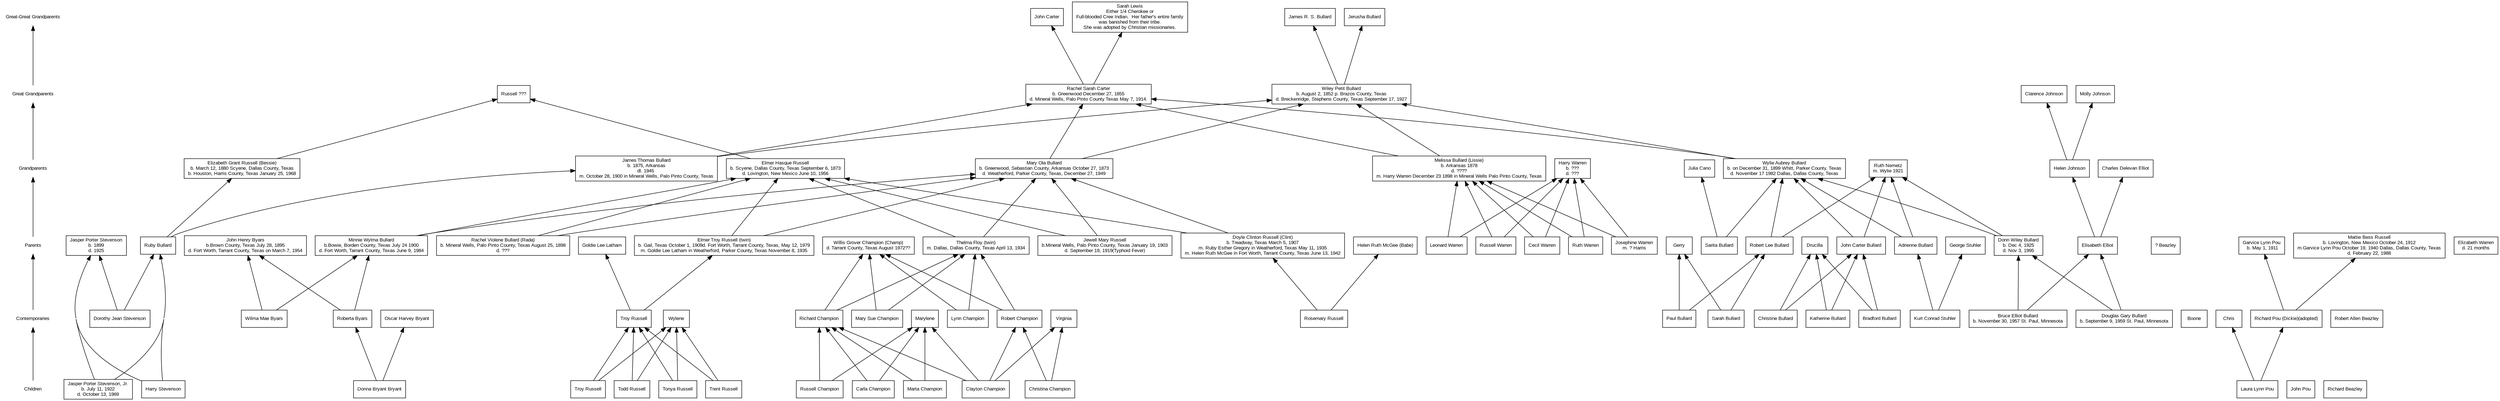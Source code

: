 //Header
digraph G {
node [shape=box,fontname="Arial",fontsize="10"];
edge [fontname="Arial",fontsize="8"];
ranksep=1.5;
rankdir=BT;
concentrate=true;

//Ranking Enumeration
node [shape=plaintext,fontname="Arial",fontsize="10"];
{ "Children" -> "Contemporaries" -> "Parents" -> "Grandparents" -> "Great Grandparents" -> "Great-Great Grandparents" }

//Declarations
Adrienne_Stuhler [label="Adrienne Bullard" shape=null color="null"];
Beazley [label="? Beazley" shape=null color="null"];
Boone [label="Boone" shape=null color="null"];
Bradford_Bullard [label="Bradford Bullard" shape=null color="null"];
Carla_Champion [label="Carla Champion" shape=null color="null"];
Cecil_Warren [label="Cecil Warren" shape=null color="null"];
Charles_Delevan_Elliot [label="Charles Delevan Elliot" shape=null color="null"];
Chris [label="Chris" shape=null color="null"];
Christina_Champion [label="Christina Champion" shape=null color="null"];
Christine_Bullard [label="Christine Bullard" shape=null color="null"];
Clarence_Johnson [label="Clarence Johnson" shape=null color="null"];
Clayton_Champion [label="Clayton Champion" shape=null color="null"];
Donna_Bryant [label="Donna Bryant Bryant" shape=null color="null"];
Dorothy_Jean_Stevenson [label="Dorothy Jean Stevenson" shape=null color="null"];
Doyle_Clinton_Russell [label="Doyle Clinton Russell (Clint)\nb. Treadway, Texas March 5, 1907\nm. Ruby Esther Gregory in Weatherford, Texas May 11, 1935\nm. Helen Ruth McGee in Fort Worth, Tarrant County, Texas June 13, 1942" shape=null color="null"];
Drucilla [label="Drucilla" shape=null color="null"];
Elizabeth_Grant_Russell [label="Elizabeth Grant Russell (Bessie)\nb. March 12, 1880 Scyene, Dallas County, Texas\nb. Houston, Harris County, Texas January 25, 1968" shape=null color="null"];
Elizabeth_Warren [label="Elizabeth Warren\nd. 21 months" shape=null color="null"];
Elmer_Hasque_Russell [label="Elmer Hasque Russell\nb. Scyene, Dallas County, Texas September 6, 1873\nd. Lovington, New Mexico June 10, 1956" shape=null color="null"];
Elmer_Troy_Russell [label="Elmer Troy Russell (twin)\nb. Gail, Texas October 1, 1909\d. Fort Worth, Tarrant County, Texas, May 12, 1979\nm. Goldie Lee Latham in Weatherford, Parker County, Texas November 8, 1935" shape=null color="null"];
Garvice_Lynn_Pou [label="Garvice Lynn Pou\n b. May 1, 1911" shape=null color="null"];
George_Stuhler [label="George Stuhler" shape=null color="null"];
Geraldine [label="Gerry" shape=null color="null"];
Goldie_Lee_Latham [label="Goldie Lee Latham" shape=null color="null"];
Harry_Stevenson [label="Harry Stevenson" shape=null color="null"];
Harry_Warren [label="Harry Warren\nb. ???\nd. ???" shape=null color="null"];
Helen_Johnson [label="Helen Johnson" shape=null color="null"];
Helen_Ruth_McGee [label="Helen Ruth McGee (Babe)" shape=null color="null"];
James_Bullard [label="James R. S. Bullard" shape=null color="null"];
James_Thomas_Bullard [label="James Thomas Bullard\nb. 1875, Arkansas\ndl. 1945 \nm. October 28, 1900 in Mineral Wells, Palo Pinto County, Texas" shape=null color="null"];
Jasper_Porter_Stevenson [label="Jasper Porter Stevenson\nb. 1899\nd. 1925" shape=null color="null"];
Jasper_Porter_Stevenson_Jr [label="Jasper Porter Stevenson, Jr.\nb. July 11, 1922\nd. October 13, 1969" shape=null color="null"];
Jerusha_Bullard [label="Jerusha Bullard" shape=null color="null"];
Jewell_Mary [label="Jewell Mary Russell\nb.Mineral Wells, Palo Pinto County, Texas January 19, 1903\nd. September 19, 1919(Typhoid Fever)" shape=null color="null"];
John_Carter [label="John Carter" shape=null color="null"];
John_Carter_Bullard [label="John Carter Bullard" shape=null color="null"];
John_Henry_Byars [label="John Henry Byars\nb.Brown County, Texas July 28, 1895\nd. Fort Worth, Tarrant County, Texas on March 7, 1954" shape=null color="null"];
John_Pou [label="John Pou" shape=null color="null"];
Josephine_Warren [label="Josephine Warren\nm. ? Harris" shape=null color="null"];
Julia_Cano [label="Julia Cano" shape=null color="null"];
Katherine_Bullard [label="Katherine Bullard" shape=null color="null"];
Kurt_Stuhler [label="Kurt Conrad Stuhler" shape=null color="null"];
Laura_Lynn_Pou [label="Laura Lynn Pou" shape=null color="null"];
Leonard_Warren [label="Leonard Warren" shape=null color="null"];
Lynn_Champion [label="Lynn Champion" shape=null color="null"];
Marta_Champion [label="Marta Champion" shape=null color="null"];
Mary_Ola_Bullard [label="Mary Ola Bullard\nb. Greenwood, Sebastian County, Arkansas October 27, 1873\nd. Weatherford, Parker County, Texas, December 27, 1949" shape=null color="null"];
Mary_Sue_Champion [label="Mary Sue Champion" shape=null color="null"];
Marylene [label="Marylene" shape=null color="null"];
Mattie_Bess_Russell [label="Mattie Bess Russell\nb. Lovington, New Mexico October 24, 1912\nm.Garvice Lynn Pou October 19, 1940 Dallas, Dallas County, Texas\nd. February 22, 1988" shape=null color="null"];
Melissa_Bullard [label="Melissa Bullard (Lissie)\nb. Arkansas 1878\nd. ????\nm. Harry Warren December 23 1898 in Mineral Wells Palo Pinto County, Texas" shape=null color="null"];
Minnie_Wylma_Russell [label="Minnie Wylma Bullard\nb.Bowie, Borden County, Texas July 24 1900\nd. Fort Worth, Tarrant County, Texas June 9, 1984" shape=null color="null"];
Molly_Johnson [label="Molly Johnson" shape=null color="null"];
Oscar_Harvey_Bryant [label="Oscar Harvey Bryant" shape=null color="null"];
Paul_Bullard [label="Paul Bullard" shape=null color="null"];
Rachel_Sarah_Carter [label="Rachel Sarah Carter\nb. Greenwood December 27, 1855\nd. Mineral Wells, Palo Pinto County Texas May 7, 1914." shape=null color="null"];
Rachel_Violene_Russell [label="Rachel Violene Bullard (Rada)\nb. Mineral Wells, Palo Pinto County, Texas August 25, 1898\nd. ???" shape=null color="null"];
Richard_Beazley [label="Richard Beazley" shape=null color="null"];
Richard_Champion [label="Richard Champion" shape=null color="null"];
Richard_Pou [label="Richard Pou (Dickie)(adopted)" shape=null color="null"];
Robert_Allen_Beazley [label="Robert Allen Beazley" shape=null color="null"];
Robert_Champion [label="Robert Champion" shape=null color="null"];
Robert_Lee_Bullard [label="Robert Lee Bullard" shape=null color="null"];
Roberta_Byars [label="Roberta Byars" shape=null color="null"];
Rosemary_Russell [label="Rosemary Russell" shape=null color="null"];
Ruby_Bullard [label="Ruby Bullard" shape=null color="null"];
Russell [label="Russell ???" shape=null color="null"];
Russell_Champion [label="Russell Champion" shape=null color="null"];
Russell_Warren [label="Russell Warren" shape=null color="null"];
Ruth_Nemetz [label="Ruth Nemetz\nm. Wylie 1921" shape=null color="null"];
Ruth_Warren [label="Ruth Warren" shape=null color="null"];
Sarah_Bullard [label="Sarah Bullard" shape=null color="null"];
Sarah_Lewis [label="Sarah Lewis\nEither 1/4 Cherokee or\nFull-blooded Cree Indian.  Her father's entire family\nwas banished from their tribe.\nShe was adopted by Christian missionaries." shape=null color="null"];
Sarita_Bullard [label="Sarita Bullard" shape=null color="null"];
Thelma_Floy_Russell [label="Thelma Floy (twin)\nm. Dallas, Dallas County, Texas April 13, 1934" shape=null color="null"];
Todd_Russell [label="Todd Russell" shape=null color="null"];
Tonya_Russell [label="Tonya Russell" shape=null color="null"];
Trent_Russell [label="Trent Russell" shape=null color="null"];
Troy_Russell [label="Troy Russell" shape=null color="null"];
Troy_Russell_II [label="Troy Russell" shape=null color="null"];
Virginia [label="Virginia" shape=null color="null"];
Wiley_Petit_Bullard [label="Wiley Petit Bullard\nb. August 2, 1852 p. Brazos County, Texas\nd. Breckenridge, Stephens County, Texas September 17, 1927" shape=null color="null"];
Willis_Grover_Champion [label="Willis Grover Champion (Champ)\nd. Tarrant County, Texas August 1972??" shape=null color="null"];
Wilma_Mae_Byars [label="Wilma Mae Byars" shape=null color="null"];
Wylene [label="Wylene" shape=null color="null"];
Wylie_Aubrey_Bullard [label="Wylie Aubrey Bullard\nb. on December 31, 1899 Whitt, Parker County, Texas\nd. November 17 1982 Dallas, Dallas County, Texas" shape=null color="null"];
bruce_bullard [label="Bruce Elliot Bullard\nb. November 30, 1957 St. Paul, Minnesota" shape=null color="null"];
donn_bullard [label="Donn Wiley Bullard\nb. Dec 4, 1925\nd. Nov 3, 1995" shape=null color="null"];
douglas_bullard [label="Douglas Gary Bullard\nb. September 9, 1959 St. Paul, Minnesota" shape=null color="null"];
elisabeth_elliot [label="Elisabeth Elliot" shape=null color="null"];


//Ranking groupings
{ rank = same; "Children"; "Carla_Champion"; "Christina_Champion"; "Clayton_Champion"; "Donna_Bryant"; "Harry_Stevenson"; "Jasper_Porter_Stevenson_Jr"; "John_Pou"; "Laura_Lynn_Pou"; "Marta_Champion"; "Richard_Beazley"; "Russell_Champion"; "Todd_Russell"; "Tonya_Russell"; "Trent_Russell"; "Troy_Russell_II"; }
{ rank = same; "Contemporaries"; "Boone"; "Bradford_Bullard"; "Chris"; "Christine_Bullard"; "Dorothy_Jean_Stevenson"; "Katherine_Bullard"; "Kurt_Stuhler"; "Lynn_Champion"; "Mary_Sue_Champion"; "Marylene"; "Oscar_Harvey_Bryant"; "Paul_Bullard"; "Richard_Champion"; "Richard_Pou"; "Robert_Allen_Beazley"; "Robert_Champion"; "Roberta_Byars"; "Rosemary_Russell"; "Sarah_Bullard"; "Troy_Russell"; "Virginia"; "Wilma_Mae_Byars"; "Wylene"; "bruce_bullard"; "douglas_bullard"; }
{ rank = same; "Parents"; "Adrienne_Stuhler"; "Beazley"; "Cecil_Warren"; "Doyle_Clinton_Russell"; "Drucilla"; "Elizabeth_Warren"; "Elmer_Troy_Russell"; "Garvice_Lynn_Pou"; "George_Stuhler"; "Geraldine"; "Goldie_Lee_Latham"; "Helen_Ruth_McGee"; "Jasper_Porter_Stevenson"; "Jewell_Mary"; "John_Carter_Bullard"; "John_Henry_Byars"; "Josephine_Warren"; "Leonard_Warren"; "Mattie_Bess_Russell"; "Minnie_Wylma_Russell"; "Rachel_Violene_Russell"; "Robert_Lee_Bullard"; "Ruby_Bullard"; "Russell_Warren"; "Ruth_Warren"; "Sarita_Bullard"; "Thelma_Floy_Russell"; "Willis_Grover_Champion"; "donn_bullard"; "elisabeth_elliot"; }
{ rank = same; "Grandparents"; "Charles_Delevan_Elliot"; "Elizabeth_Grant_Russell"; "Elmer_Hasque_Russell"; "Harry_Warren"; "Helen_Johnson"; "James_Thomas_Bullard"; "Julia_Cano"; "Mary_Ola_Bullard"; "Melissa_Bullard"; "Ruth_Nemetz"; "Wylie_Aubrey_Bullard"; }
{ rank = same; "Great Grandparents"; "Clarence_Johnson"; "Molly_Johnson"; "Rachel_Sarah_Carter"; "Russell"; "Wiley_Petit_Bullard"; }
{ rank = same; "Great-Great Grandparents"; "James_Bullard"; "Jerusha_Bullard"; "John_Carter"; "Sarah_Lewis"; }


//Dependencies
Adrienne_Stuhler -> Ruth_Nemetz;
Adrienne_Stuhler -> Wylie_Aubrey_Bullard;
Bradford_Bullard -> Drucilla;
Bradford_Bullard -> John_Carter_Bullard;
Carla_Champion -> Marylene;
Carla_Champion -> Richard_Champion;
Cecil_Warren -> Harry_Warren;
Cecil_Warren -> Melissa_Bullard;
Christina_Champion -> Robert_Champion;
Christina_Champion -> Virginia;
Christine_Bullard -> Drucilla;
Christine_Bullard -> John_Carter_Bullard;
Clayton_Champion -> Marylene;
Clayton_Champion -> Richard_Champion;
Clayton_Champion -> Robert_Champion;
Clayton_Champion -> Virginia;
Donna_Bryant -> Oscar_Harvey_Bryant;
Donna_Bryant -> Roberta_Byars;
Dorothy_Jean_Stevenson -> Jasper_Porter_Stevenson;
Dorothy_Jean_Stevenson -> Ruby_Bullard;
Doyle_Clinton_Russell -> Elmer_Hasque_Russell;
Doyle_Clinton_Russell -> Mary_Ola_Bullard;
Elizabeth_Grant_Russell -> Russell;
Elmer_Hasque_Russell -> Russell;
Elmer_Troy_Russell -> Elmer_Hasque_Russell;
Elmer_Troy_Russell -> Mary_Ola_Bullard;
Harry_Stevenson -> Jasper_Porter_Stevenson;
Harry_Stevenson -> Ruby_Bullard;
Helen_Johnson -> Clarence_Johnson;
Helen_Johnson -> Molly_Johnson;
James_Thomas_Bullard -> Rachel_Sarah_Carter;
James_Thomas_Bullard -> Wiley_Petit_Bullard;
Jasper_Porter_Stevenson_Jr -> Jasper_Porter_Stevenson;
Jasper_Porter_Stevenson_Jr -> Ruby_Bullard;
Jewell_Mary -> Elmer_Hasque_Russell;
Jewell_Mary -> Mary_Ola_Bullard;
John_Carter_Bullard -> Ruth_Nemetz;
John_Carter_Bullard -> Wylie_Aubrey_Bullard;
Josephine_Warren -> Harry_Warren;
Josephine_Warren -> Melissa_Bullard;
Katherine_Bullard -> Drucilla;
Katherine_Bullard -> John_Carter_Bullard;
Kurt_Stuhler -> Adrienne_Stuhler;
Kurt_Stuhler -> George_Stuhler;
Laura_Lynn_Pou -> Chris;
Laura_Lynn_Pou -> Richard_Pou;
Leonard_Warren -> Harry_Warren;
Leonard_Warren -> Melissa_Bullard;
Lynn_Champion -> Thelma_Floy_Russell;
Lynn_Champion -> Willis_Grover_Champion;
Marta_Champion -> Marylene;
Marta_Champion -> Richard_Champion;
Mary_Ola_Bullard -> Rachel_Sarah_Carter;
Mary_Ola_Bullard -> Wiley_Petit_Bullard;
Mary_Sue_Champion -> Thelma_Floy_Russell;
Mary_Sue_Champion -> Willis_Grover_Champion;
Melissa_Bullard -> Rachel_Sarah_Carter;
Melissa_Bullard -> Wiley_Petit_Bullard;
Minnie_Wylma_Russell -> Elmer_Hasque_Russell;
Minnie_Wylma_Russell -> Mary_Ola_Bullard;
Paul_Bullard -> Geraldine;
Paul_Bullard -> Robert_Lee_Bullard;
Rachel_Sarah_Carter -> John_Carter;
Rachel_Sarah_Carter -> Sarah_Lewis;
Rachel_Violene_Russell -> Elmer_Hasque_Russell;
Rachel_Violene_Russell -> Mary_Ola_Bullard;
Richard_Champion -> Thelma_Floy_Russell;
Richard_Champion -> Willis_Grover_Champion;
Richard_Pou -> Garvice_Lynn_Pou;
Richard_Pou -> Mattie_Bess_Russell;
Robert_Champion -> Thelma_Floy_Russell;
Robert_Champion -> Willis_Grover_Champion;
Robert_Lee_Bullard -> Ruth_Nemetz;
Robert_Lee_Bullard -> Wylie_Aubrey_Bullard;
Roberta_Byars -> John_Henry_Byars;
Roberta_Byars -> Minnie_Wylma_Russell;
Rosemary_Russell -> Doyle_Clinton_Russell;
Rosemary_Russell -> Helen_Ruth_McGee;
Ruby_Bullard -> Elizabeth_Grant_Russell;
Ruby_Bullard -> James_Thomas_Bullard;
Russell_Champion -> Marylene;
Russell_Champion -> Richard_Champion;
Russell_Warren -> Harry_Warren;
Russell_Warren -> Melissa_Bullard;
Ruth_Warren -> Harry_Warren;
Ruth_Warren -> Melissa_Bullard;
Sarah_Bullard -> Geraldine;
Sarah_Bullard -> Robert_Lee_Bullard;
Sarita_Bullard -> Julia_Cano;
Sarita_Bullard -> Wylie_Aubrey_Bullard;
Thelma_Floy_Russell -> Elmer_Hasque_Russell;
Thelma_Floy_Russell -> Mary_Ola_Bullard;
Todd_Russell -> Troy_Russell;
Todd_Russell -> Wylene;
Tonya_Russell -> Troy_Russell;
Tonya_Russell -> Wylene;
Trent_Russell -> Troy_Russell;
Trent_Russell -> Wylene;
Troy_Russell -> Elmer_Troy_Russell;
Troy_Russell -> Goldie_Lee_Latham;
Troy_Russell_II -> Troy_Russell;
Troy_Russell_II -> Wylene;
Wiley_Petit_Bullard -> James_Bullard;
Wiley_Petit_Bullard -> Jerusha_Bullard;
Wilma_Mae_Byars -> John_Henry_Byars;
Wilma_Mae_Byars -> Minnie_Wylma_Russell;
Wylie_Aubrey_Bullard -> Rachel_Sarah_Carter;
Wylie_Aubrey_Bullard -> Wiley_Petit_Bullard;
bruce_bullard -> donn_bullard;
bruce_bullard -> elisabeth_elliot;
donn_bullard -> Ruth_Nemetz;
donn_bullard -> Wylie_Aubrey_Bullard;
douglas_bullard -> donn_bullard;
douglas_bullard -> elisabeth_elliot;
elisabeth_elliot -> Charles_Delevan_Elliot;
elisabeth_elliot -> Helen_Johnson;


}
